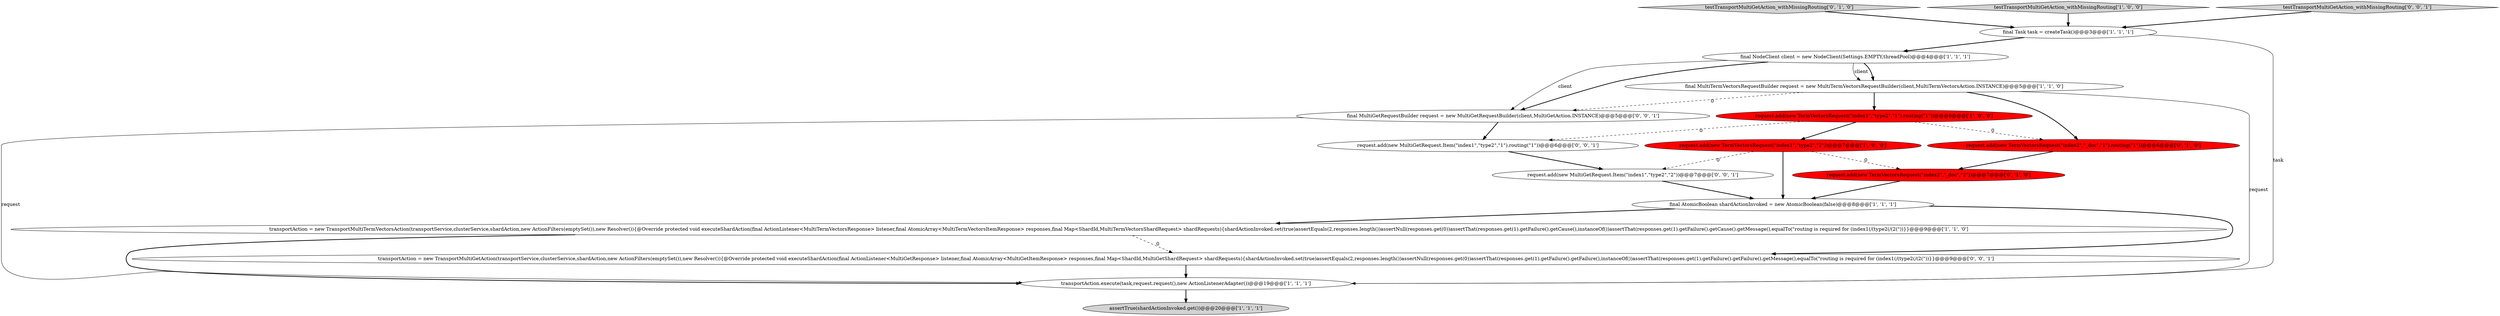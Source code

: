 digraph {
11 [style = filled, label = "request.add(new TermVectorsRequest(\"index2\",\"_doc\",\"2\"))@@@7@@@['0', '1', '0']", fillcolor = red, shape = ellipse image = "AAA1AAABBB2BBB"];
6 [style = filled, label = "final AtomicBoolean shardActionInvoked = new AtomicBoolean(false)@@@8@@@['1', '1', '1']", fillcolor = white, shape = ellipse image = "AAA0AAABBB1BBB"];
1 [style = filled, label = "request.add(new TermVectorsRequest(\"index1\",\"type2\",\"2\"))@@@7@@@['1', '0', '0']", fillcolor = red, shape = ellipse image = "AAA1AAABBB1BBB"];
12 [style = filled, label = "testTransportMultiGetAction_withMissingRouting['0', '1', '0']", fillcolor = lightgray, shape = diamond image = "AAA0AAABBB2BBB"];
14 [style = filled, label = "request.add(new MultiGetRequest.Item(\"index1\",\"type2\",\"2\"))@@@7@@@['0', '0', '1']", fillcolor = white, shape = ellipse image = "AAA0AAABBB3BBB"];
10 [style = filled, label = "request.add(new TermVectorsRequest(\"index2\",\"_doc\",\"1\").routing(\"1\"))@@@6@@@['0', '1', '0']", fillcolor = red, shape = ellipse image = "AAA1AAABBB2BBB"];
4 [style = filled, label = "final NodeClient client = new NodeClient(Settings.EMPTY,threadPool)@@@4@@@['1', '1', '1']", fillcolor = white, shape = ellipse image = "AAA0AAABBB1BBB"];
16 [style = filled, label = "final MultiGetRequestBuilder request = new MultiGetRequestBuilder(client,MultiGetAction.INSTANCE)@@@5@@@['0', '0', '1']", fillcolor = white, shape = ellipse image = "AAA0AAABBB3BBB"];
17 [style = filled, label = "request.add(new MultiGetRequest.Item(\"index1\",\"type2\",\"1\").routing(\"1\"))@@@6@@@['0', '0', '1']", fillcolor = white, shape = ellipse image = "AAA0AAABBB3BBB"];
2 [style = filled, label = "request.add(new TermVectorsRequest(\"index1\",\"type2\",\"1\").routing(\"1\"))@@@6@@@['1', '0', '0']", fillcolor = red, shape = ellipse image = "AAA1AAABBB1BBB"];
15 [style = filled, label = "transportAction = new TransportMultiGetAction(transportService,clusterService,shardAction,new ActionFilters(emptySet()),new Resolver()){@Override protected void executeShardAction(final ActionListener<MultiGetResponse> listener,final AtomicArray<MultiGetItemResponse> responses,final Map<ShardId,MultiGetShardRequest> shardRequests){shardActionInvoked.set(true)assertEquals(2,responses.length())assertNull(responses.get(0))assertThat(responses.get(1).getFailure().getFailure(),instanceOf())assertThat(responses.get(1).getFailure().getFailure().getMessage(),equalTo(\"routing is required for (index1(/(type2(/(2(\"))}}@@@9@@@['0', '0', '1']", fillcolor = white, shape = ellipse image = "AAA0AAABBB3BBB"];
7 [style = filled, label = "final MultiTermVectorsRequestBuilder request = new MultiTermVectorsRequestBuilder(client,MultiTermVectorsAction.INSTANCE)@@@5@@@['1', '1', '0']", fillcolor = white, shape = ellipse image = "AAA0AAABBB1BBB"];
9 [style = filled, label = "assertTrue(shardActionInvoked.get())@@@20@@@['1', '1', '1']", fillcolor = lightgray, shape = ellipse image = "AAA0AAABBB1BBB"];
3 [style = filled, label = "final Task task = createTask()@@@3@@@['1', '1', '1']", fillcolor = white, shape = ellipse image = "AAA0AAABBB1BBB"];
8 [style = filled, label = "transportAction = new TransportMultiTermVectorsAction(transportService,clusterService,shardAction,new ActionFilters(emptySet()),new Resolver()){@Override protected void executeShardAction(final ActionListener<MultiTermVectorsResponse> listener,final AtomicArray<MultiTermVectorsItemResponse> responses,final Map<ShardId,MultiTermVectorsShardRequest> shardRequests){shardActionInvoked.set(true)assertEquals(2,responses.length())assertNull(responses.get(0))assertThat(responses.get(1).getFailure().getCause(),instanceOf())assertThat(responses.get(1).getFailure().getCause().getMessage(),equalTo(\"routing is required for (index1(/(type2(/(2(\"))}}@@@9@@@['1', '1', '0']", fillcolor = white, shape = ellipse image = "AAA0AAABBB1BBB"];
0 [style = filled, label = "testTransportMultiGetAction_withMissingRouting['1', '0', '0']", fillcolor = lightgray, shape = diamond image = "AAA0AAABBB1BBB"];
5 [style = filled, label = "transportAction.execute(task,request.request(),new ActionListenerAdapter())@@@19@@@['1', '1', '1']", fillcolor = white, shape = ellipse image = "AAA0AAABBB1BBB"];
13 [style = filled, label = "testTransportMultiGetAction_withMissingRouting['0', '0', '1']", fillcolor = lightgray, shape = diamond image = "AAA0AAABBB3BBB"];
0->3 [style = bold, label=""];
5->9 [style = bold, label=""];
1->14 [style = dashed, label="0"];
7->10 [style = bold, label=""];
2->1 [style = bold, label=""];
7->16 [style = dashed, label="0"];
11->6 [style = bold, label=""];
4->16 [style = solid, label="client"];
8->15 [style = dashed, label="0"];
16->17 [style = bold, label=""];
2->17 [style = dashed, label="0"];
3->4 [style = bold, label=""];
4->7 [style = bold, label=""];
6->15 [style = bold, label=""];
15->5 [style = bold, label=""];
2->10 [style = dashed, label="0"];
3->5 [style = solid, label="task"];
1->6 [style = bold, label=""];
8->5 [style = bold, label=""];
13->3 [style = bold, label=""];
7->5 [style = solid, label="request"];
17->14 [style = bold, label=""];
7->2 [style = bold, label=""];
1->11 [style = dashed, label="0"];
6->8 [style = bold, label=""];
16->5 [style = solid, label="request"];
12->3 [style = bold, label=""];
14->6 [style = bold, label=""];
4->16 [style = bold, label=""];
4->7 [style = solid, label="client"];
10->11 [style = bold, label=""];
}
